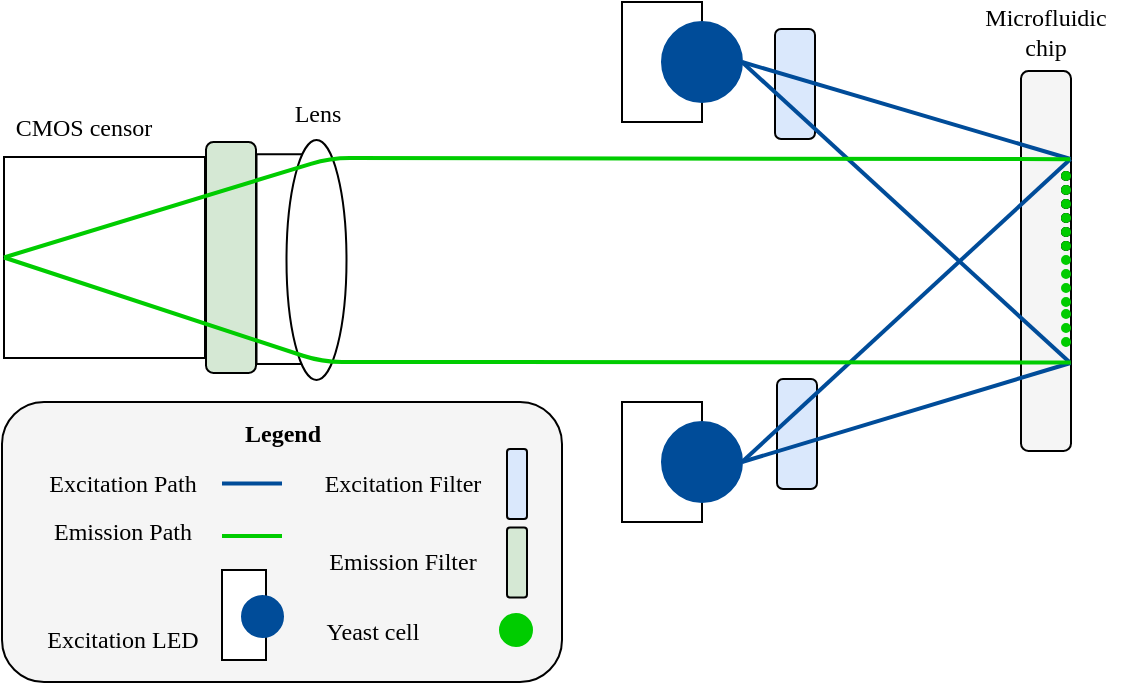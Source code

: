 <mxfile version="13.9.6" type="gitlab">
  <diagram id="ZazYlkXm47i26tynjQj4" name="Page-1">
    <mxGraphModel dx="1108" dy="812" grid="1" gridSize="10" guides="1" tooltips="1" connect="1" arrows="1" fold="1" page="1" pageScale="1" pageWidth="1654" pageHeight="1169" math="0" shadow="0">
      <root>
        <mxCell id="0" />
        <mxCell id="1" parent="0" />
        <mxCell id="hCs7l8l0uAlTHzXRNidV-59" value="" style="rounded=0;whiteSpace=wrap;html=1;rotation=90;fontFamily=Georgia;" vertex="1" parent="1">
          <mxGeometry x="309.07" y="374.31" width="104.87" height="28.5" as="geometry" />
        </mxCell>
        <mxCell id="hCs7l8l0uAlTHzXRNidV-52" value="" style="whiteSpace=wrap;html=1;aspect=fixed;fontFamily=Georgia;" vertex="1" parent="1">
          <mxGeometry x="221" y="337.5" width="100.5" height="100.5" as="geometry" />
        </mxCell>
        <mxCell id="jahFgy1J2f0p6ZHsJnjL-1" value="" style="rounded=0;whiteSpace=wrap;html=1;fontFamily=Georgia;" parent="1" vertex="1">
          <mxGeometry x="530" y="260" width="40" height="60" as="geometry" />
        </mxCell>
        <mxCell id="jahFgy1J2f0p6ZHsJnjL-4" value="" style="ellipse;whiteSpace=wrap;html=1;aspect=fixed;fillColor=#004C99;strokeColor=#004C99;fontFamily=Georgia;" parent="1" vertex="1">
          <mxGeometry x="550" y="270" width="40" height="40" as="geometry" />
        </mxCell>
        <mxCell id="jahFgy1J2f0p6ZHsJnjL-9" value="" style="rounded=1;whiteSpace=wrap;html=1;rotation=90;fillColor=#dae8fc;fontFamily=Georgia;" parent="1" vertex="1">
          <mxGeometry x="589" y="291" width="55" height="20" as="geometry" />
        </mxCell>
        <mxCell id="hCs7l8l0uAlTHzXRNidV-1" value="" style="rounded=0;whiteSpace=wrap;html=1;fontFamily=Georgia;" vertex="1" parent="1">
          <mxGeometry x="530" y="460" width="40" height="60" as="geometry" />
        </mxCell>
        <mxCell id="hCs7l8l0uAlTHzXRNidV-2" value="" style="ellipse;whiteSpace=wrap;html=1;aspect=fixed;strokeColor=#004C99;fillColor=#004C99;fontFamily=Georgia;" vertex="1" parent="1">
          <mxGeometry x="550" y="470" width="40" height="40" as="geometry" />
        </mxCell>
        <mxCell id="hCs7l8l0uAlTHzXRNidV-3" value="" style="rounded=1;whiteSpace=wrap;html=1;rotation=90;fillColor=#dae8fc;fontFamily=Georgia;" vertex="1" parent="1">
          <mxGeometry x="590" y="466" width="55" height="20" as="geometry" />
        </mxCell>
        <mxCell id="hCs7l8l0uAlTHzXRNidV-4" value="" style="rounded=1;whiteSpace=wrap;html=1;rotation=-90;fillColor=#f5f5f5;fontColor=#333333;fontFamily=Georgia;" vertex="1" parent="1">
          <mxGeometry x="647" y="377" width="190" height="25" as="geometry" />
        </mxCell>
        <mxCell id="hCs7l8l0uAlTHzXRNidV-6" value="" style="rounded=1;whiteSpace=wrap;html=1;rotation=-90;fillColor=#d5e8d4;fontFamily=Georgia;" vertex="1" parent="1">
          <mxGeometry x="276.75" y="375.25" width="115.5" height="25" as="geometry" />
        </mxCell>
        <mxCell id="hCs7l8l0uAlTHzXRNidV-7" value="" style="endArrow=none;html=1;exitX=1;exitY=0.5;exitDx=0;exitDy=0;strokeWidth=2;strokeColor=#004C99;entryX=0;entryY=0;entryDx=0;entryDy=0;fontFamily=Georgia;" edge="1" parent="1" source="jahFgy1J2f0p6ZHsJnjL-4">
          <mxGeometry width="50" height="50" relative="1" as="geometry">
            <mxPoint x="510" y="440" as="sourcePoint" />
            <mxPoint x="754.25" y="338.5" as="targetPoint" />
          </mxGeometry>
        </mxCell>
        <mxCell id="hCs7l8l0uAlTHzXRNidV-11" value="" style="endArrow=none;html=1;exitX=1;exitY=0.5;exitDx=0;exitDy=0;strokeWidth=2;strokeColor=#004C99;entryX=1;entryY=0;entryDx=0;entryDy=0;fontFamily=Georgia;" edge="1" parent="1" source="hCs7l8l0uAlTHzXRNidV-2">
          <mxGeometry width="50" height="50" relative="1" as="geometry">
            <mxPoint x="590" y="451.25" as="sourcePoint" />
            <mxPoint x="754.25" y="440.5" as="targetPoint" />
          </mxGeometry>
        </mxCell>
        <mxCell id="hCs7l8l0uAlTHzXRNidV-8" value="" style="endArrow=none;html=1;exitX=1;exitY=0.5;exitDx=0;exitDy=0;strokeWidth=2;strokeColor=#004C99;entryX=0;entryY=0;entryDx=0;entryDy=0;fontFamily=Georgia;" edge="1" parent="1" source="hCs7l8l0uAlTHzXRNidV-2">
          <mxGeometry width="50" height="50" relative="1" as="geometry">
            <mxPoint x="580" y="387.5" as="sourcePoint" />
            <mxPoint x="754.25" y="338.5" as="targetPoint" />
          </mxGeometry>
        </mxCell>
        <mxCell id="hCs7l8l0uAlTHzXRNidV-10" value="" style="endArrow=none;html=1;strokeWidth=2;strokeColor=#004C99;exitX=1;exitY=0.5;exitDx=0;exitDy=0;entryX=0.234;entryY=0.967;entryDx=0;entryDy=0;entryPerimeter=0;fontFamily=Georgia;" edge="1" parent="1" source="jahFgy1J2f0p6ZHsJnjL-4" target="hCs7l8l0uAlTHzXRNidV-4">
          <mxGeometry width="50" height="50" relative="1" as="geometry">
            <mxPoint x="590" y="290" as="sourcePoint" />
            <mxPoint x="752.125" y="440.5" as="targetPoint" />
          </mxGeometry>
        </mxCell>
        <mxCell id="hCs7l8l0uAlTHzXRNidV-18" value="" style="ellipse;whiteSpace=wrap;html=1;aspect=fixed;fontFamily=Georgia;" vertex="1" parent="1">
          <mxGeometry x="750" y="359" width="4" height="4" as="geometry" />
        </mxCell>
        <mxCell id="hCs7l8l0uAlTHzXRNidV-21" value="" style="ellipse;whiteSpace=wrap;html=1;aspect=fixed;fontFamily=Georgia;" vertex="1" parent="1">
          <mxGeometry x="750" y="345" width="4" height="4" as="geometry" />
        </mxCell>
        <mxCell id="hCs7l8l0uAlTHzXRNidV-22" value="" style="ellipse;whiteSpace=wrap;html=1;aspect=fixed;fontFamily=Georgia;" vertex="1" parent="1">
          <mxGeometry x="750" y="352" width="4" height="4" as="geometry" />
        </mxCell>
        <mxCell id="hCs7l8l0uAlTHzXRNidV-25" value="" style="ellipse;whiteSpace=wrap;html=1;aspect=fixed;fontFamily=Georgia;" vertex="1" parent="1">
          <mxGeometry x="750" y="366" width="4" height="4" as="geometry" />
        </mxCell>
        <mxCell id="hCs7l8l0uAlTHzXRNidV-26" value="" style="ellipse;whiteSpace=wrap;html=1;aspect=fixed;fontFamily=Georgia;" vertex="1" parent="1">
          <mxGeometry x="750" y="373" width="4" height="4" as="geometry" />
        </mxCell>
        <mxCell id="hCs7l8l0uAlTHzXRNidV-27" value="" style="ellipse;whiteSpace=wrap;html=1;aspect=fixed;strokeColor=#00CC00;fillColor=#00CC00;fontFamily=Georgia;" vertex="1" parent="1">
          <mxGeometry x="750" y="394" width="4" height="4" as="geometry" />
        </mxCell>
        <mxCell id="hCs7l8l0uAlTHzXRNidV-28" value="" style="ellipse;whiteSpace=wrap;html=1;aspect=fixed;fontFamily=Georgia;" vertex="1" parent="1">
          <mxGeometry x="750" y="380" width="4" height="4" as="geometry" />
        </mxCell>
        <mxCell id="hCs7l8l0uAlTHzXRNidV-29" value="" style="ellipse;whiteSpace=wrap;html=1;aspect=fixed;strokeColor=#00CC00;fillColor=#00CC00;fontFamily=Georgia;" vertex="1" parent="1">
          <mxGeometry x="750" y="387" width="4" height="4" as="geometry" />
        </mxCell>
        <mxCell id="hCs7l8l0uAlTHzXRNidV-30" value="" style="ellipse;whiteSpace=wrap;html=1;aspect=fixed;strokeColor=#00CC00;fillColor=#00CC00;fontFamily=Georgia;" vertex="1" parent="1">
          <mxGeometry x="750" y="401" width="4" height="4" as="geometry" />
        </mxCell>
        <mxCell id="hCs7l8l0uAlTHzXRNidV-31" value="" style="ellipse;whiteSpace=wrap;html=1;aspect=fixed;strokeColor=#00CC00;fillColor=#00CC00;fontFamily=Georgia;" vertex="1" parent="1">
          <mxGeometry x="750" y="408" width="4" height="4" as="geometry" />
        </mxCell>
        <mxCell id="hCs7l8l0uAlTHzXRNidV-32" value="" style="ellipse;whiteSpace=wrap;html=1;aspect=fixed;strokeColor=#00CC00;fillColor=#00CC00;fontFamily=Georgia;" vertex="1" parent="1">
          <mxGeometry x="750" y="421" width="4" height="4" as="geometry" />
        </mxCell>
        <mxCell id="hCs7l8l0uAlTHzXRNidV-33" value="" style="ellipse;whiteSpace=wrap;html=1;aspect=fixed;strokeColor=#00CC00;fillColor=#00CC00;fontFamily=Georgia;" vertex="1" parent="1">
          <mxGeometry x="750" y="414" width="4" height="4" as="geometry" />
        </mxCell>
        <mxCell id="hCs7l8l0uAlTHzXRNidV-34" value="" style="ellipse;whiteSpace=wrap;html=1;aspect=fixed;strokeColor=#00CC00;fillColor=#00CC00;fontFamily=Georgia;" vertex="1" parent="1">
          <mxGeometry x="750" y="428" width="4" height="4" as="geometry" />
        </mxCell>
        <mxCell id="hCs7l8l0uAlTHzXRNidV-38" value="" style="ellipse;whiteSpace=wrap;html=1;aspect=fixed;fontFamily=Georgia;" vertex="1" parent="1">
          <mxGeometry x="750" y="345" width="4" height="4" as="geometry" />
        </mxCell>
        <mxCell id="hCs7l8l0uAlTHzXRNidV-39" value="" style="ellipse;whiteSpace=wrap;html=1;aspect=fixed;fontFamily=Georgia;" vertex="1" parent="1">
          <mxGeometry x="750" y="352" width="4" height="4" as="geometry" />
        </mxCell>
        <mxCell id="hCs7l8l0uAlTHzXRNidV-40" value="" style="ellipse;whiteSpace=wrap;html=1;aspect=fixed;fontFamily=Georgia;" vertex="1" parent="1">
          <mxGeometry x="750" y="359" width="4" height="4" as="geometry" />
        </mxCell>
        <mxCell id="hCs7l8l0uAlTHzXRNidV-41" value="" style="ellipse;whiteSpace=wrap;html=1;aspect=fixed;fontFamily=Georgia;" vertex="1" parent="1">
          <mxGeometry x="750" y="366" width="4" height="4" as="geometry" />
        </mxCell>
        <mxCell id="hCs7l8l0uAlTHzXRNidV-42" value="" style="ellipse;whiteSpace=wrap;html=1;aspect=fixed;fontFamily=Georgia;" vertex="1" parent="1">
          <mxGeometry x="750" y="373" width="4" height="4" as="geometry" />
        </mxCell>
        <mxCell id="hCs7l8l0uAlTHzXRNidV-43" value="" style="ellipse;whiteSpace=wrap;html=1;aspect=fixed;fontFamily=Georgia;" vertex="1" parent="1">
          <mxGeometry x="750" y="380" width="4" height="4" as="geometry" />
        </mxCell>
        <mxCell id="hCs7l8l0uAlTHzXRNidV-44" value="" style="ellipse;whiteSpace=wrap;html=1;aspect=fixed;strokeColor=#00CC00;fillColor=#00CC00;fontFamily=Georgia;" vertex="1" parent="1">
          <mxGeometry x="750" y="345" width="4" height="4" as="geometry" />
        </mxCell>
        <mxCell id="hCs7l8l0uAlTHzXRNidV-45" value="" style="ellipse;whiteSpace=wrap;html=1;aspect=fixed;strokeColor=#00CC00;fillColor=#00CC00;fontFamily=Georgia;" vertex="1" parent="1">
          <mxGeometry x="750" y="352" width="4" height="4" as="geometry" />
        </mxCell>
        <mxCell id="hCs7l8l0uAlTHzXRNidV-46" value="" style="ellipse;whiteSpace=wrap;html=1;aspect=fixed;strokeColor=#00CC00;fillColor=#00CC00;fontFamily=Georgia;" vertex="1" parent="1">
          <mxGeometry x="750" y="359" width="4" height="4" as="geometry" />
        </mxCell>
        <mxCell id="hCs7l8l0uAlTHzXRNidV-47" value="" style="ellipse;whiteSpace=wrap;html=1;aspect=fixed;strokeColor=#00CC00;fillColor=#00CC00;fontFamily=Georgia;" vertex="1" parent="1">
          <mxGeometry x="750" y="366" width="4" height="4" as="geometry" />
        </mxCell>
        <mxCell id="hCs7l8l0uAlTHzXRNidV-48" value="" style="ellipse;whiteSpace=wrap;html=1;aspect=fixed;strokeColor=#00CC00;fillColor=#00CC00;fontFamily=Georgia;" vertex="1" parent="1">
          <mxGeometry x="750" y="373" width="4" height="4" as="geometry" />
        </mxCell>
        <mxCell id="hCs7l8l0uAlTHzXRNidV-49" value="" style="ellipse;whiteSpace=wrap;html=1;aspect=fixed;strokeColor=#00CC00;fillColor=#00CC00;fontFamily=Georgia;" vertex="1" parent="1">
          <mxGeometry x="750" y="380" width="4" height="4" as="geometry" />
        </mxCell>
        <mxCell id="hCs7l8l0uAlTHzXRNidV-55" value="" style="rounded=1;whiteSpace=wrap;html=1;fillColor=#f5f5f5;fontColor=#333333;fontFamily=Georgia;" vertex="1" parent="1">
          <mxGeometry x="220" y="460" width="280" height="140" as="geometry" />
        </mxCell>
        <mxCell id="hCs7l8l0uAlTHzXRNidV-57" value="" style="endArrow=none;html=1;strokeWidth=2;strokeColor=#004C99;fontFamily=Georgia;" edge="1" parent="1">
          <mxGeometry width="50" height="50" relative="1" as="geometry">
            <mxPoint x="330" y="500.76" as="sourcePoint" />
            <mxPoint x="360" y="500.76" as="targetPoint" />
          </mxGeometry>
        </mxCell>
        <mxCell id="hCs7l8l0uAlTHzXRNidV-58" value="" style="ellipse;whiteSpace=wrap;html=1;fontFamily=Georgia;" vertex="1" parent="1">
          <mxGeometry x="362.25" y="329" width="30" height="120" as="geometry" />
        </mxCell>
        <mxCell id="hCs7l8l0uAlTHzXRNidV-12" value="" style="endArrow=none;html=1;strokeWidth=2;strokeColor=#00CC00;entryX=0.233;entryY=0.995;entryDx=0;entryDy=0;entryPerimeter=0;exitX=0;exitY=0.5;exitDx=0;exitDy=0;fontFamily=Georgia;" edge="1" parent="1" source="hCs7l8l0uAlTHzXRNidV-52" target="hCs7l8l0uAlTHzXRNidV-4">
          <mxGeometry width="50" height="50" relative="1" as="geometry">
            <mxPoint x="395.331" y="439.249" as="sourcePoint" />
            <mxPoint x="740" y="401" as="targetPoint" />
            <Array as="points">
              <mxPoint x="380" y="440" />
            </Array>
          </mxGeometry>
        </mxCell>
        <mxCell id="hCs7l8l0uAlTHzXRNidV-9" value="" style="endArrow=none;html=1;strokeWidth=2;strokeColor=#00CC00;entryX=0.768;entryY=0.983;entryDx=0;entryDy=0;entryPerimeter=0;exitX=0;exitY=0.5;exitDx=0;exitDy=0;fontFamily=Georgia;" edge="1" parent="1" source="hCs7l8l0uAlTHzXRNidV-52" target="hCs7l8l0uAlTHzXRNidV-4">
          <mxGeometry width="50" height="50" relative="1" as="geometry">
            <mxPoint x="395.238" y="337.974" as="sourcePoint" />
            <mxPoint x="740" y="360" as="targetPoint" />
            <Array as="points">
              <mxPoint x="384" y="338" />
            </Array>
          </mxGeometry>
        </mxCell>
        <mxCell id="hCs7l8l0uAlTHzXRNidV-60" value="" style="endArrow=none;html=1;strokeWidth=2;strokeColor=#00CC00;fontFamily=Georgia;" edge="1" parent="1">
          <mxGeometry width="50" height="50" relative="1" as="geometry">
            <mxPoint x="330" y="527" as="sourcePoint" />
            <mxPoint x="360" y="527" as="targetPoint" />
          </mxGeometry>
        </mxCell>
        <mxCell id="hCs7l8l0uAlTHzXRNidV-61" value="&lt;font&gt;Emission Path&lt;br&gt;&lt;/font&gt;" style="text;html=1;align=center;verticalAlign=middle;resizable=0;points=[];autosize=1;fontFamily=Georgia;" vertex="1" parent="1">
          <mxGeometry x="235" y="515" width="90" height="20" as="geometry" />
        </mxCell>
        <mxCell id="hCs7l8l0uAlTHzXRNidV-62" value="&lt;font&gt;Excitation Path&lt;br&gt;&lt;/font&gt;" style="text;html=1;align=center;verticalAlign=middle;resizable=0;points=[];autosize=1;fontFamily=Georgia;" vertex="1" parent="1">
          <mxGeometry x="230" y="491" width="100" height="20" as="geometry" />
        </mxCell>
        <mxCell id="hCs7l8l0uAlTHzXRNidV-63" value="CMOS censor" style="text;html=1;strokeColor=none;fillColor=none;align=center;verticalAlign=middle;whiteSpace=wrap;rounded=0;fontFamily=Georgia;" vertex="1" parent="1">
          <mxGeometry x="221" y="307.5" width="80" height="30" as="geometry" />
        </mxCell>
        <mxCell id="hCs7l8l0uAlTHzXRNidV-64" value="Lens" style="text;html=1;strokeColor=none;fillColor=none;align=center;verticalAlign=middle;whiteSpace=wrap;rounded=0;fontFamily=Georgia;" vertex="1" parent="1">
          <mxGeometry x="338" y="301" width="80" height="30" as="geometry" />
        </mxCell>
        <mxCell id="hCs7l8l0uAlTHzXRNidV-65" value="" style="rounded=0;whiteSpace=wrap;html=1;fontFamily=Georgia;" vertex="1" parent="1">
          <mxGeometry x="330" y="544" width="22" height="45" as="geometry" />
        </mxCell>
        <mxCell id="hCs7l8l0uAlTHzXRNidV-66" value="" style="ellipse;whiteSpace=wrap;html=1;aspect=fixed;fontFamily=Georgia;fillColor=#00CC00;strokeColor=#00CC00;" vertex="1" parent="1">
          <mxGeometry x="469" y="566" width="16" height="16" as="geometry" />
        </mxCell>
        <mxCell id="hCs7l8l0uAlTHzXRNidV-68" value="&lt;font&gt;Excitation LED&lt;br&gt;&lt;/font&gt;" style="text;html=1;align=center;verticalAlign=middle;resizable=0;points=[];autosize=1;fontFamily=Georgia;" vertex="1" parent="1">
          <mxGeometry x="230" y="569" width="100" height="20" as="geometry" />
        </mxCell>
        <mxCell id="hCs7l8l0uAlTHzXRNidV-70" value="" style="rounded=1;whiteSpace=wrap;html=1;rotation=90;fillColor=#dae8fc;fontFamily=Georgia;" vertex="1" parent="1">
          <mxGeometry x="460" y="496" width="35" height="10" as="geometry" />
        </mxCell>
        <mxCell id="hCs7l8l0uAlTHzXRNidV-71" value="&lt;font&gt;Excitation Filter&lt;br&gt;&lt;/font&gt;" style="text;html=1;align=center;verticalAlign=middle;resizable=0;points=[];autosize=1;fontFamily=Georgia;" vertex="1" parent="1">
          <mxGeometry x="370" y="491" width="100" height="20" as="geometry" />
        </mxCell>
        <mxCell id="hCs7l8l0uAlTHzXRNidV-72" value="&lt;font&gt;Emission Filter&lt;br&gt;&lt;/font&gt;" style="text;html=1;align=center;verticalAlign=middle;resizable=0;points=[];autosize=1;fontFamily=Georgia;" vertex="1" parent="1">
          <mxGeometry x="370" y="530.25" width="100" height="20" as="geometry" />
        </mxCell>
        <mxCell id="hCs7l8l0uAlTHzXRNidV-73" value="&lt;font&gt;Yeast cell&lt;br&gt;&lt;/font&gt;" style="text;html=1;align=center;verticalAlign=middle;resizable=0;points=[];autosize=1;fontFamily=Georgia;" vertex="1" parent="1">
          <mxGeometry x="370" y="565" width="70" height="20" as="geometry" />
        </mxCell>
        <mxCell id="hCs7l8l0uAlTHzXRNidV-75" value="" style="rounded=1;whiteSpace=wrap;html=1;rotation=90;fillColor=#d5e8d4;fontFamily=Georgia;" vertex="1" parent="1">
          <mxGeometry x="460" y="535.25" width="35" height="10" as="geometry" />
        </mxCell>
        <mxCell id="hCs7l8l0uAlTHzXRNidV-76" value="&lt;font&gt;&lt;b&gt;Legend&lt;/b&gt;&lt;br&gt;&lt;/font&gt;" style="text;html=1;align=center;verticalAlign=middle;resizable=0;points=[];autosize=1;fontFamily=Georgia;" vertex="1" parent="1">
          <mxGeometry x="330" y="466" width="60" height="20" as="geometry" />
        </mxCell>
        <mxCell id="hCs7l8l0uAlTHzXRNidV-77" value="" style="ellipse;whiteSpace=wrap;html=1;aspect=fixed;fontFamily=Georgia;strokeColor=#004C99;fillColor=#004C99;" vertex="1" parent="1">
          <mxGeometry x="340" y="557" width="20.5" height="20.5" as="geometry" />
        </mxCell>
        <mxCell id="hCs7l8l0uAlTHzXRNidV-78" value="Microfluidic chip" style="text;html=1;strokeColor=none;fillColor=none;align=center;verticalAlign=middle;whiteSpace=wrap;rounded=0;fontFamily=Georgia;" vertex="1" parent="1">
          <mxGeometry x="702" y="260" width="80" height="30" as="geometry" />
        </mxCell>
      </root>
    </mxGraphModel>
  </diagram>
</mxfile>
